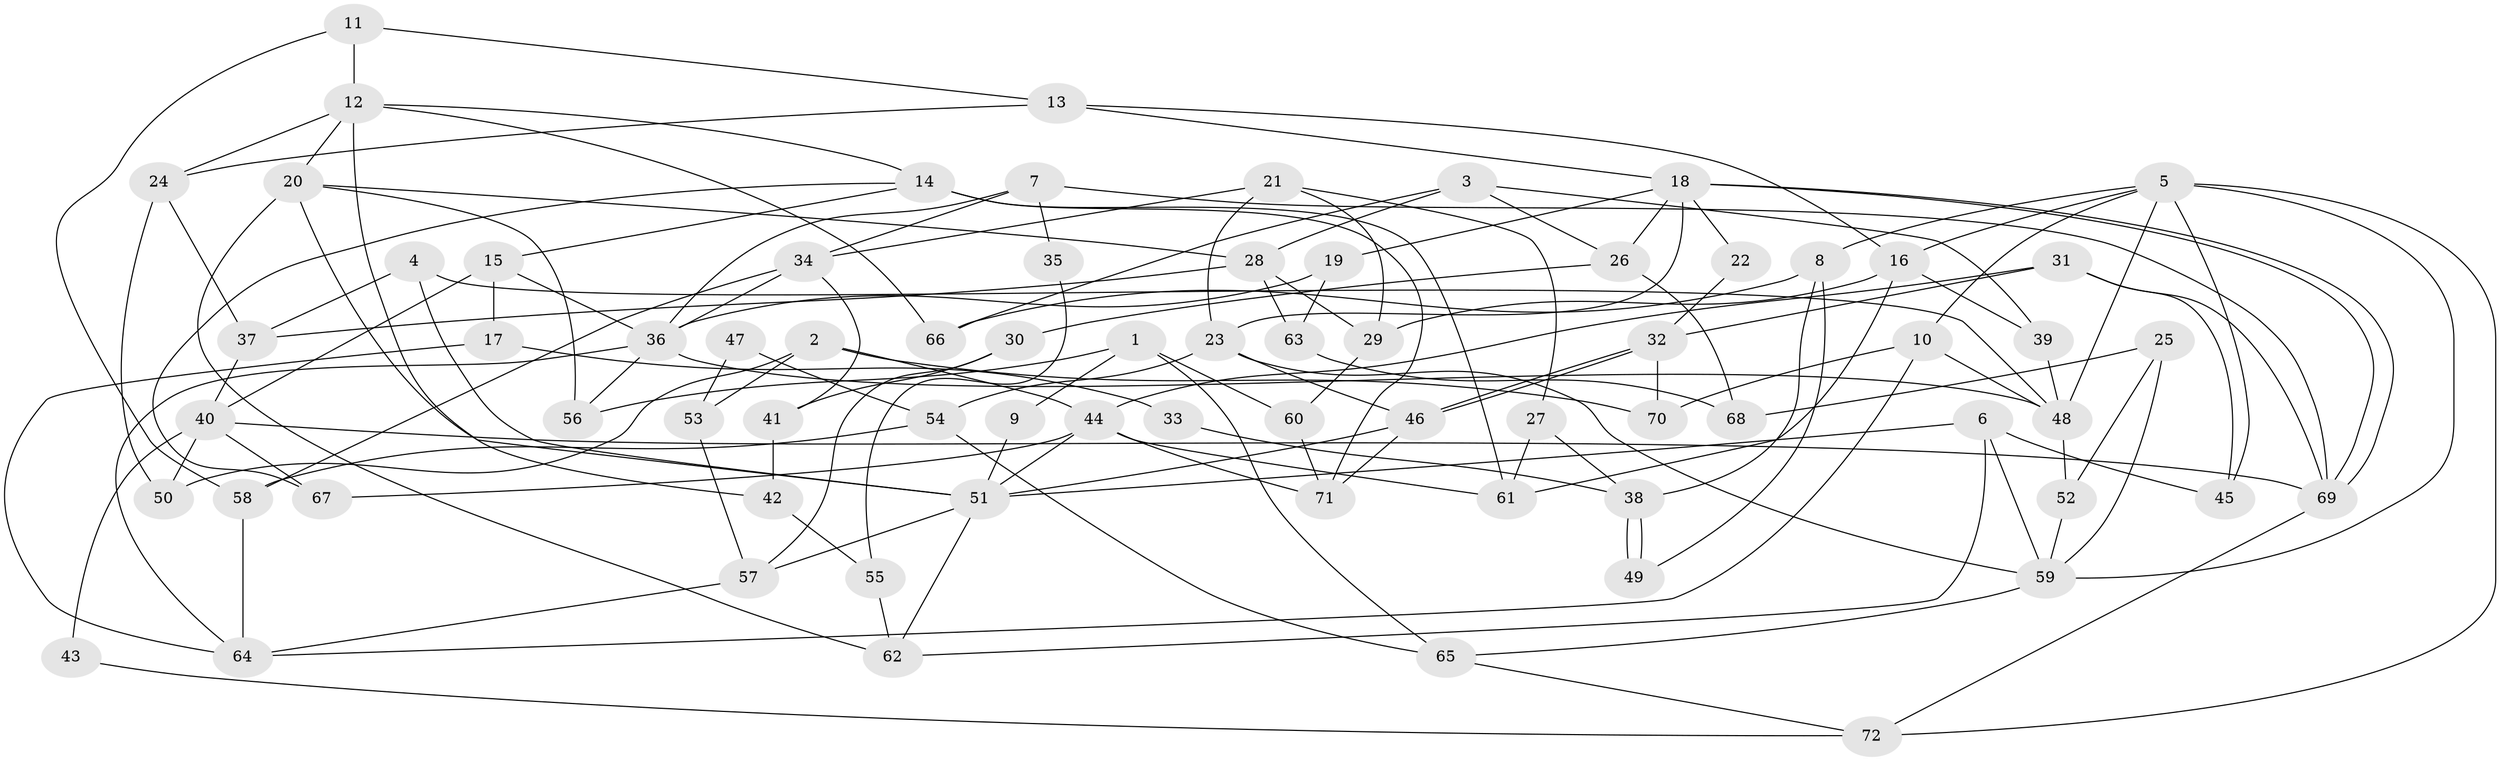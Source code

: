 // coarse degree distribution, {4: 0.1590909090909091, 5: 0.13636363636363635, 9: 0.06818181818181818, 6: 0.13636363636363635, 3: 0.18181818181818182, 7: 0.09090909090909091, 8: 0.06818181818181818, 2: 0.11363636363636363, 10: 0.022727272727272728, 1: 0.022727272727272728}
// Generated by graph-tools (version 1.1) at 2025/41/03/06/25 10:41:57]
// undirected, 72 vertices, 144 edges
graph export_dot {
graph [start="1"]
  node [color=gray90,style=filled];
  1;
  2;
  3;
  4;
  5;
  6;
  7;
  8;
  9;
  10;
  11;
  12;
  13;
  14;
  15;
  16;
  17;
  18;
  19;
  20;
  21;
  22;
  23;
  24;
  25;
  26;
  27;
  28;
  29;
  30;
  31;
  32;
  33;
  34;
  35;
  36;
  37;
  38;
  39;
  40;
  41;
  42;
  43;
  44;
  45;
  46;
  47;
  48;
  49;
  50;
  51;
  52;
  53;
  54;
  55;
  56;
  57;
  58;
  59;
  60;
  61;
  62;
  63;
  64;
  65;
  66;
  67;
  68;
  69;
  70;
  71;
  72;
  1 -- 65;
  1 -- 56;
  1 -- 9;
  1 -- 60;
  2 -- 50;
  2 -- 44;
  2 -- 53;
  2 -- 70;
  3 -- 28;
  3 -- 39;
  3 -- 26;
  3 -- 66;
  4 -- 37;
  4 -- 48;
  4 -- 51;
  5 -- 59;
  5 -- 8;
  5 -- 10;
  5 -- 16;
  5 -- 45;
  5 -- 48;
  5 -- 72;
  6 -- 59;
  6 -- 51;
  6 -- 45;
  6 -- 62;
  7 -- 69;
  7 -- 34;
  7 -- 35;
  7 -- 36;
  8 -- 66;
  8 -- 38;
  8 -- 49;
  9 -- 51;
  10 -- 70;
  10 -- 48;
  10 -- 64;
  11 -- 12;
  11 -- 58;
  11 -- 13;
  12 -- 20;
  12 -- 14;
  12 -- 24;
  12 -- 42;
  12 -- 66;
  13 -- 24;
  13 -- 16;
  13 -- 18;
  14 -- 15;
  14 -- 71;
  14 -- 61;
  14 -- 67;
  15 -- 36;
  15 -- 40;
  15 -- 17;
  16 -- 29;
  16 -- 39;
  16 -- 61;
  17 -- 64;
  17 -- 33;
  18 -- 69;
  18 -- 69;
  18 -- 19;
  18 -- 22;
  18 -- 23;
  18 -- 26;
  19 -- 36;
  19 -- 63;
  20 -- 62;
  20 -- 51;
  20 -- 28;
  20 -- 56;
  21 -- 29;
  21 -- 23;
  21 -- 27;
  21 -- 34;
  22 -- 32;
  23 -- 46;
  23 -- 54;
  23 -- 59;
  24 -- 37;
  24 -- 50;
  25 -- 52;
  25 -- 59;
  25 -- 68;
  26 -- 30;
  26 -- 68;
  27 -- 61;
  27 -- 38;
  28 -- 63;
  28 -- 29;
  28 -- 37;
  29 -- 60;
  30 -- 57;
  30 -- 41;
  31 -- 45;
  31 -- 44;
  31 -- 32;
  31 -- 69;
  32 -- 46;
  32 -- 46;
  32 -- 70;
  33 -- 38;
  34 -- 36;
  34 -- 41;
  34 -- 58;
  35 -- 55;
  36 -- 48;
  36 -- 56;
  36 -- 64;
  37 -- 40;
  38 -- 49;
  38 -- 49;
  39 -- 48;
  40 -- 67;
  40 -- 69;
  40 -- 43;
  40 -- 50;
  41 -- 42;
  42 -- 55;
  43 -- 72;
  44 -- 51;
  44 -- 61;
  44 -- 67;
  44 -- 71;
  46 -- 71;
  46 -- 51;
  47 -- 53;
  47 -- 54;
  48 -- 52;
  51 -- 57;
  51 -- 62;
  52 -- 59;
  53 -- 57;
  54 -- 58;
  54 -- 65;
  55 -- 62;
  57 -- 64;
  58 -- 64;
  59 -- 65;
  60 -- 71;
  63 -- 68;
  65 -- 72;
  69 -- 72;
}
